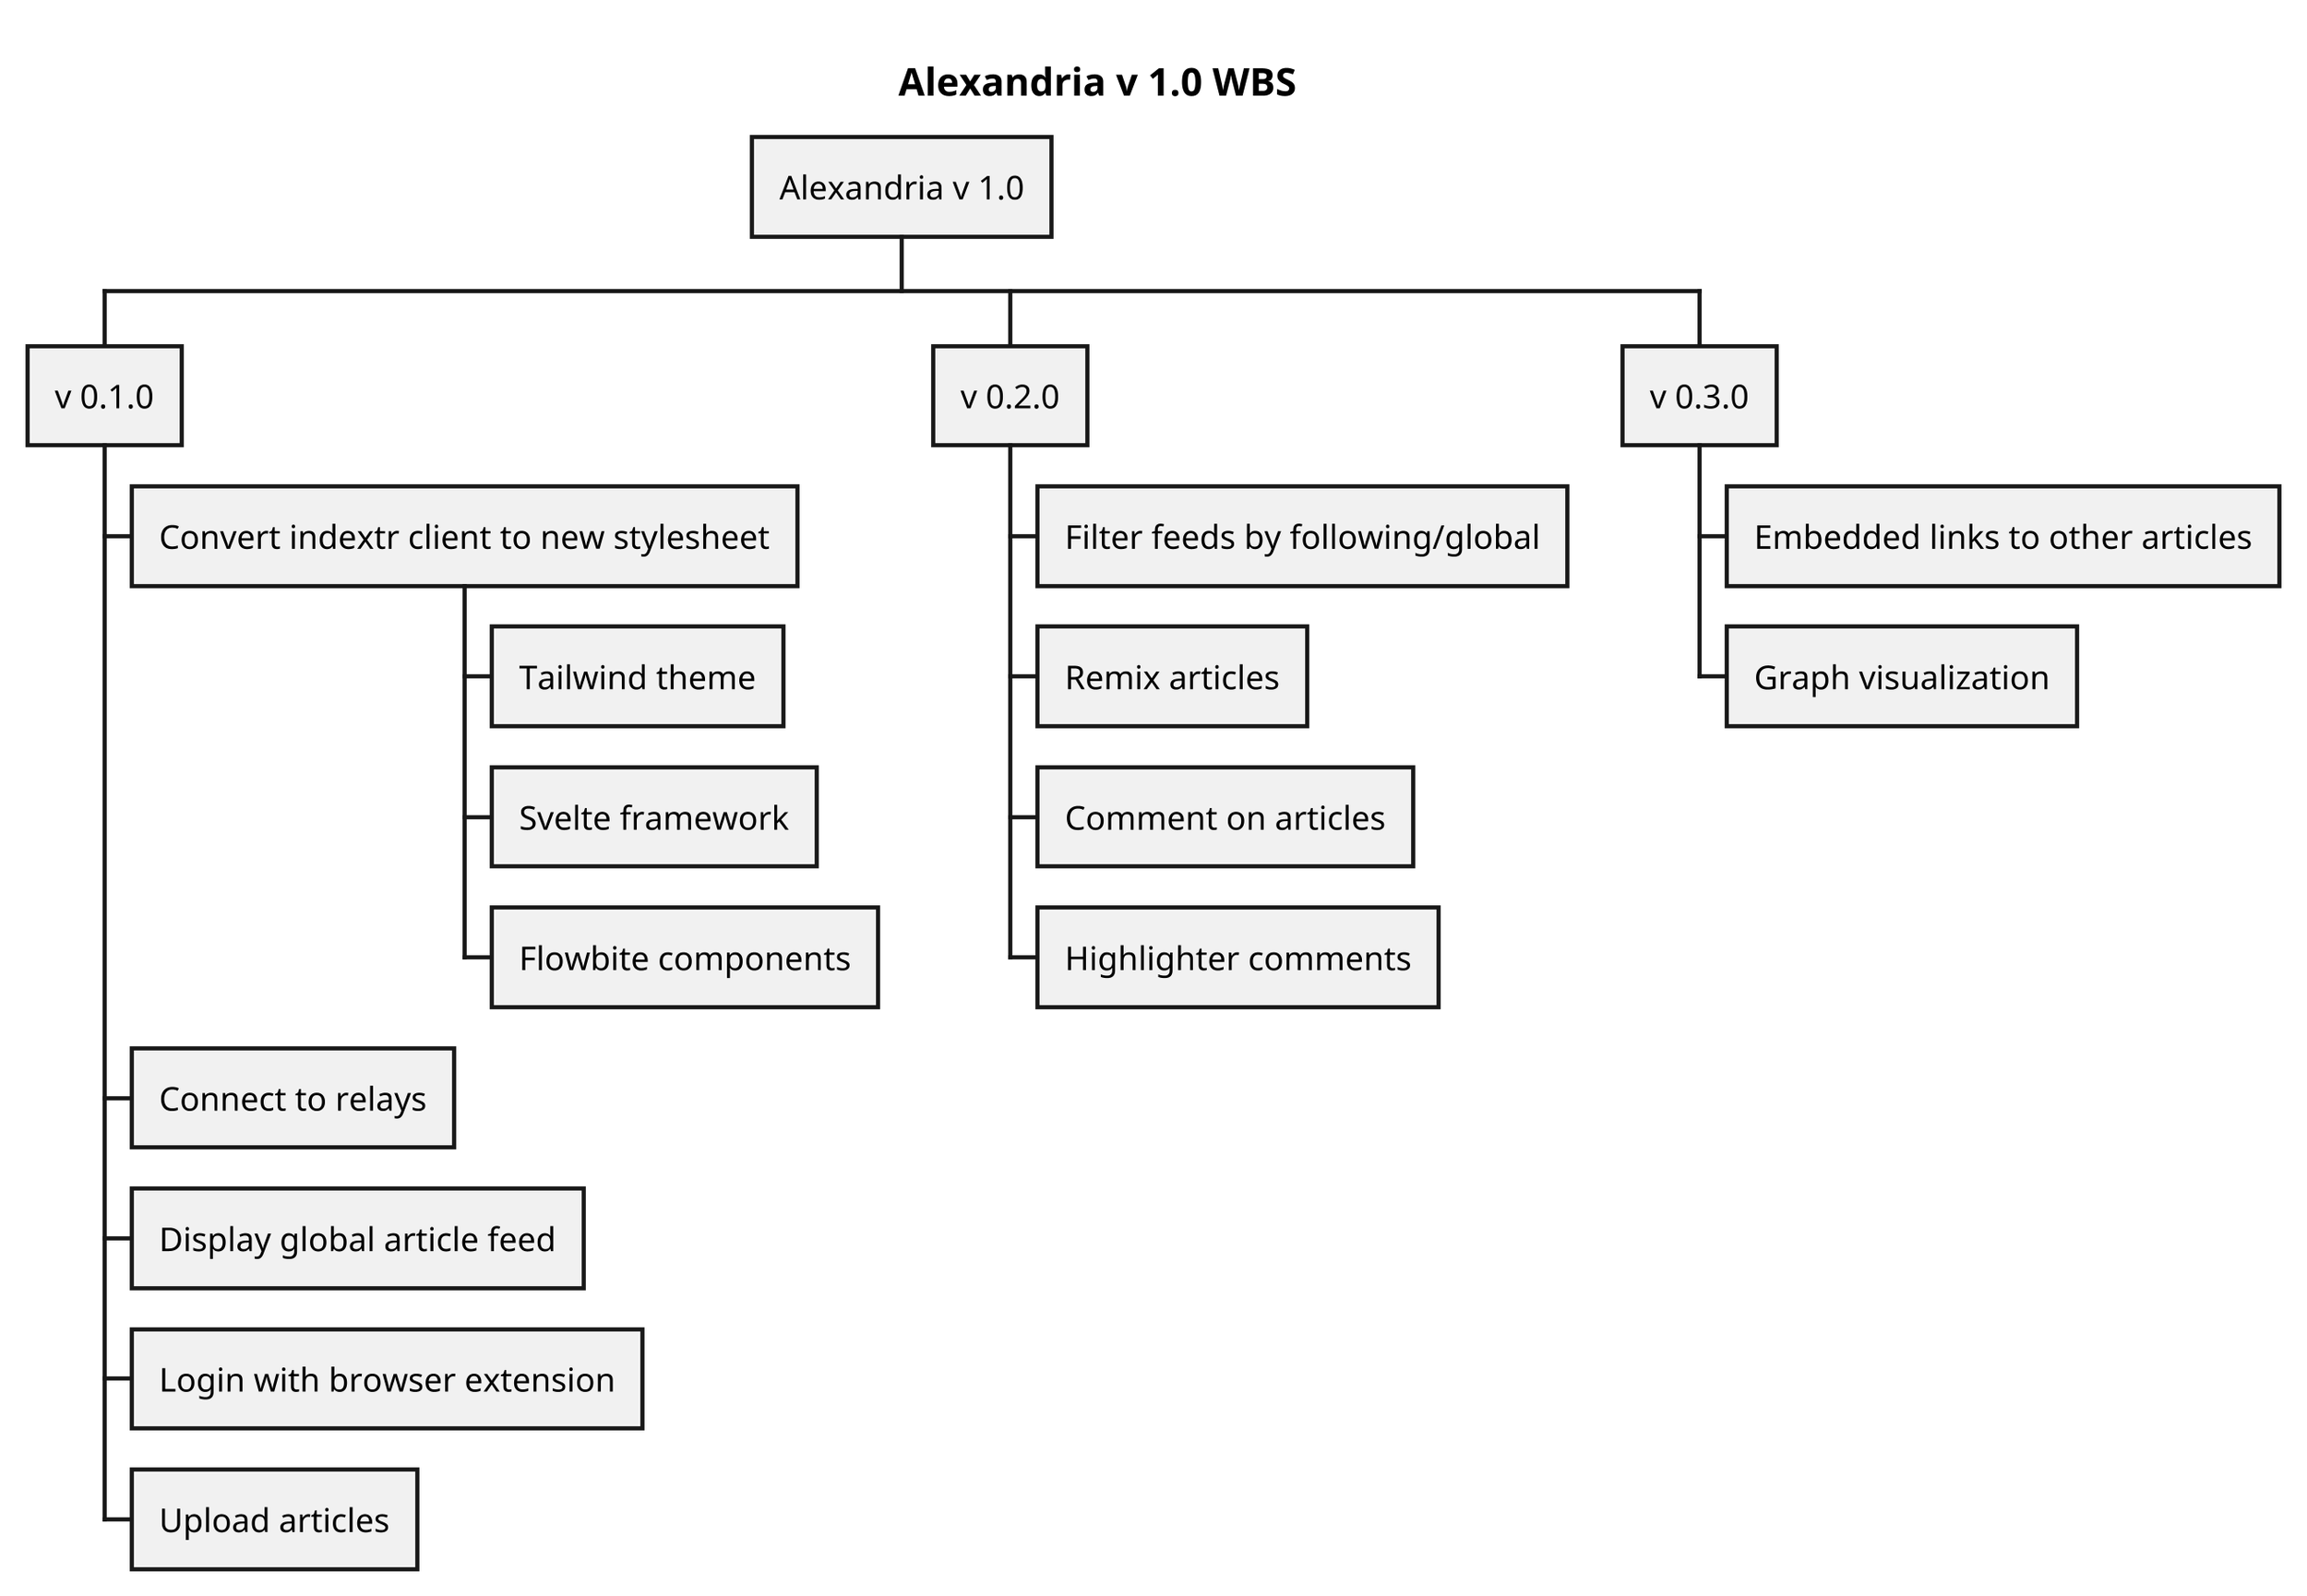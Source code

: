 @startwbs Alexandria_v1.0_WBS

skinparam dpi 300
title Alexandria v 1.0 WBS

* Alexandria v 1.0
** v 0.1.0
*** Convert indextr client to new stylesheet
**** Tailwind theme
**** Svelte framework
**** Flowbite components
*** Connect to relays
*** Display global article feed
*** Login with browser extension
*** Upload articles
** v 0.2.0
*** Filter feeds by following/global
*** Remix articles
*** Comment on articles
*** Highlighter comments
** v 0.3.0
*** Embedded links to other articles
*** Graph visualization

@endwbs
